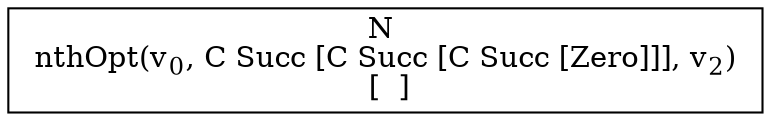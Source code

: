 digraph {
    graph [rankdir=TB
          ,bgcolor=transparent];
    node [shape=box
         ,fillcolor=white
         ,style=filled];
    0 [label=<N <BR/> nthOpt(v<SUB>0</SUB>, C Succ [C Succ [C Succ [Zero]]], v<SUB>2</SUB>) <BR/>  [  ] >];
}